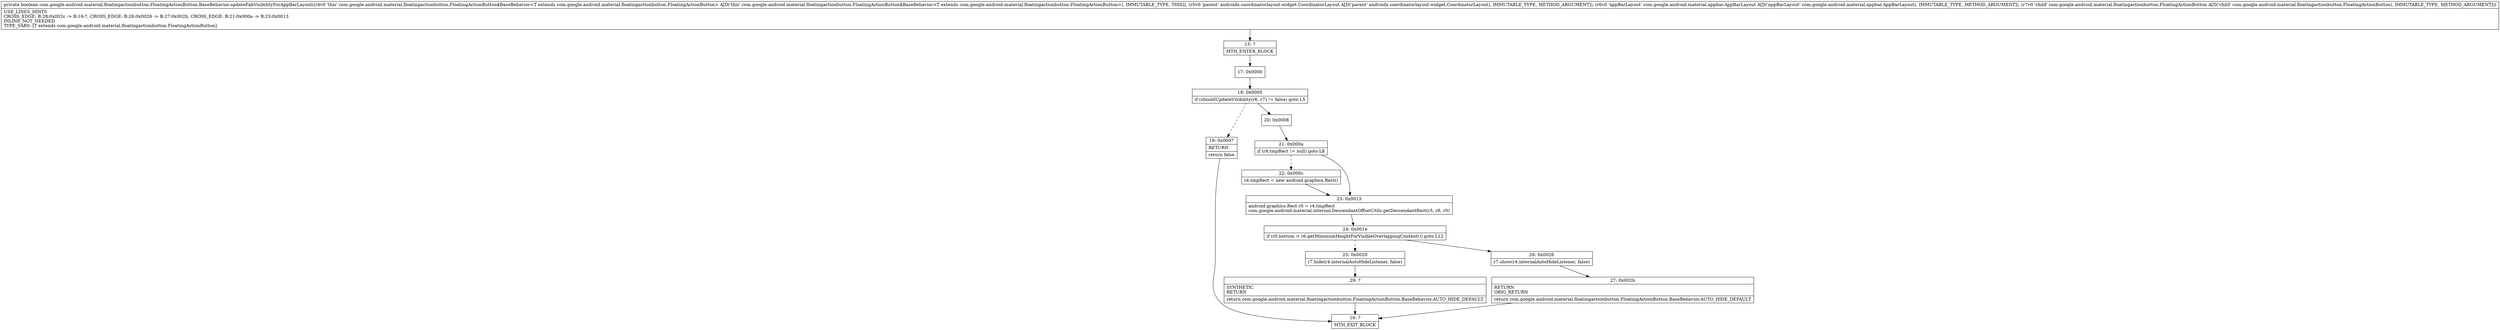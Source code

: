 digraph "CFG forcom.google.android.material.floatingactionbutton.FloatingActionButton.BaseBehavior.updateFabVisibilityForAppBarLayout(Landroidx\/coordinatorlayout\/widget\/CoordinatorLayout;Lcom\/google\/android\/material\/appbar\/AppBarLayout;Lcom\/google\/android\/material\/floatingactionbutton\/FloatingActionButton;)Z" {
Node_15 [shape=record,label="{15\:\ ?|MTH_ENTER_BLOCK\l}"];
Node_17 [shape=record,label="{17\:\ 0x0000}"];
Node_18 [shape=record,label="{18\:\ 0x0005|if (shouldUpdateVisibility(r6, r7) != false) goto L5\l}"];
Node_19 [shape=record,label="{19\:\ 0x0007|RETURN\l|return false\l}"];
Node_16 [shape=record,label="{16\:\ ?|MTH_EXIT_BLOCK\l}"];
Node_20 [shape=record,label="{20\:\ 0x0008}"];
Node_21 [shape=record,label="{21\:\ 0x000a|if (r4.tmpRect != null) goto L8\l}"];
Node_22 [shape=record,label="{22\:\ 0x000c|r4.tmpRect = new android.graphics.Rect()\l}"];
Node_23 [shape=record,label="{23\:\ 0x0013|android.graphics.Rect r0 = r4.tmpRect\lcom.google.android.material.internal.DescendantOffsetUtils.getDescendantRect(r5, r6, r0)\l}"];
Node_24 [shape=record,label="{24\:\ 0x001e|if (r0.bottom \> r6.getMinimumHeightForVisibleOverlappingContent()) goto L12\l}"];
Node_25 [shape=record,label="{25\:\ 0x0020|r7.hide(r4.internalAutoHideListener, false)\l}"];
Node_29 [shape=record,label="{29\:\ ?|SYNTHETIC\lRETURN\l|return com.google.android.material.floatingactionbutton.FloatingActionButton.BaseBehavior.AUTO_HIDE_DEFAULT\l}"];
Node_26 [shape=record,label="{26\:\ 0x0026|r7.show(r4.internalAutoHideListener, false)\l}"];
Node_27 [shape=record,label="{27\:\ 0x002b|RETURN\lORIG_RETURN\l|return com.google.android.material.floatingactionbutton.FloatingActionButton.BaseBehavior.AUTO_HIDE_DEFAULT\l}"];
MethodNode[shape=record,label="{private boolean com.google.android.material.floatingactionbutton.FloatingActionButton.BaseBehavior.updateFabVisibilityForAppBarLayout((r4v0 'this' com.google.android.material.floatingactionbutton.FloatingActionButton$BaseBehavior\<T extends com.google.android.material.floatingactionbutton.FloatingActionButton\> A[D('this' com.google.android.material.floatingactionbutton.FloatingActionButton$BaseBehavior\<T extends com.google.android.material.floatingactionbutton.FloatingActionButton\>), IMMUTABLE_TYPE, THIS]), (r5v0 'parent' androidx.coordinatorlayout.widget.CoordinatorLayout A[D('parent' androidx.coordinatorlayout.widget.CoordinatorLayout), IMMUTABLE_TYPE, METHOD_ARGUMENT]), (r6v0 'appBarLayout' com.google.android.material.appbar.AppBarLayout A[D('appBarLayout' com.google.android.material.appbar.AppBarLayout), IMMUTABLE_TYPE, METHOD_ARGUMENT]), (r7v0 'child' com.google.android.material.floatingactionbutton.FloatingActionButton A[D('child' com.google.android.material.floatingactionbutton.FloatingActionButton), IMMUTABLE_TYPE, METHOD_ARGUMENT]))  | USE_LINES_HINTS\lCROSS_EDGE: B:28:0x002c \-\> B:16:?, CROSS_EDGE: B:26:0x0026 \-\> B:27:0x002b, CROSS_EDGE: B:21:0x000a \-\> B:23:0x0013\lINLINE_NOT_NEEDED\lTYPE_VARS: [T extends com.google.android.material.floatingactionbutton.FloatingActionButton]\l}"];
MethodNode -> Node_15;Node_15 -> Node_17;
Node_17 -> Node_18;
Node_18 -> Node_19[style=dashed];
Node_18 -> Node_20;
Node_19 -> Node_16;
Node_20 -> Node_21;
Node_21 -> Node_22[style=dashed];
Node_21 -> Node_23;
Node_22 -> Node_23;
Node_23 -> Node_24;
Node_24 -> Node_25[style=dashed];
Node_24 -> Node_26;
Node_25 -> Node_29;
Node_29 -> Node_16;
Node_26 -> Node_27;
Node_27 -> Node_16;
}

